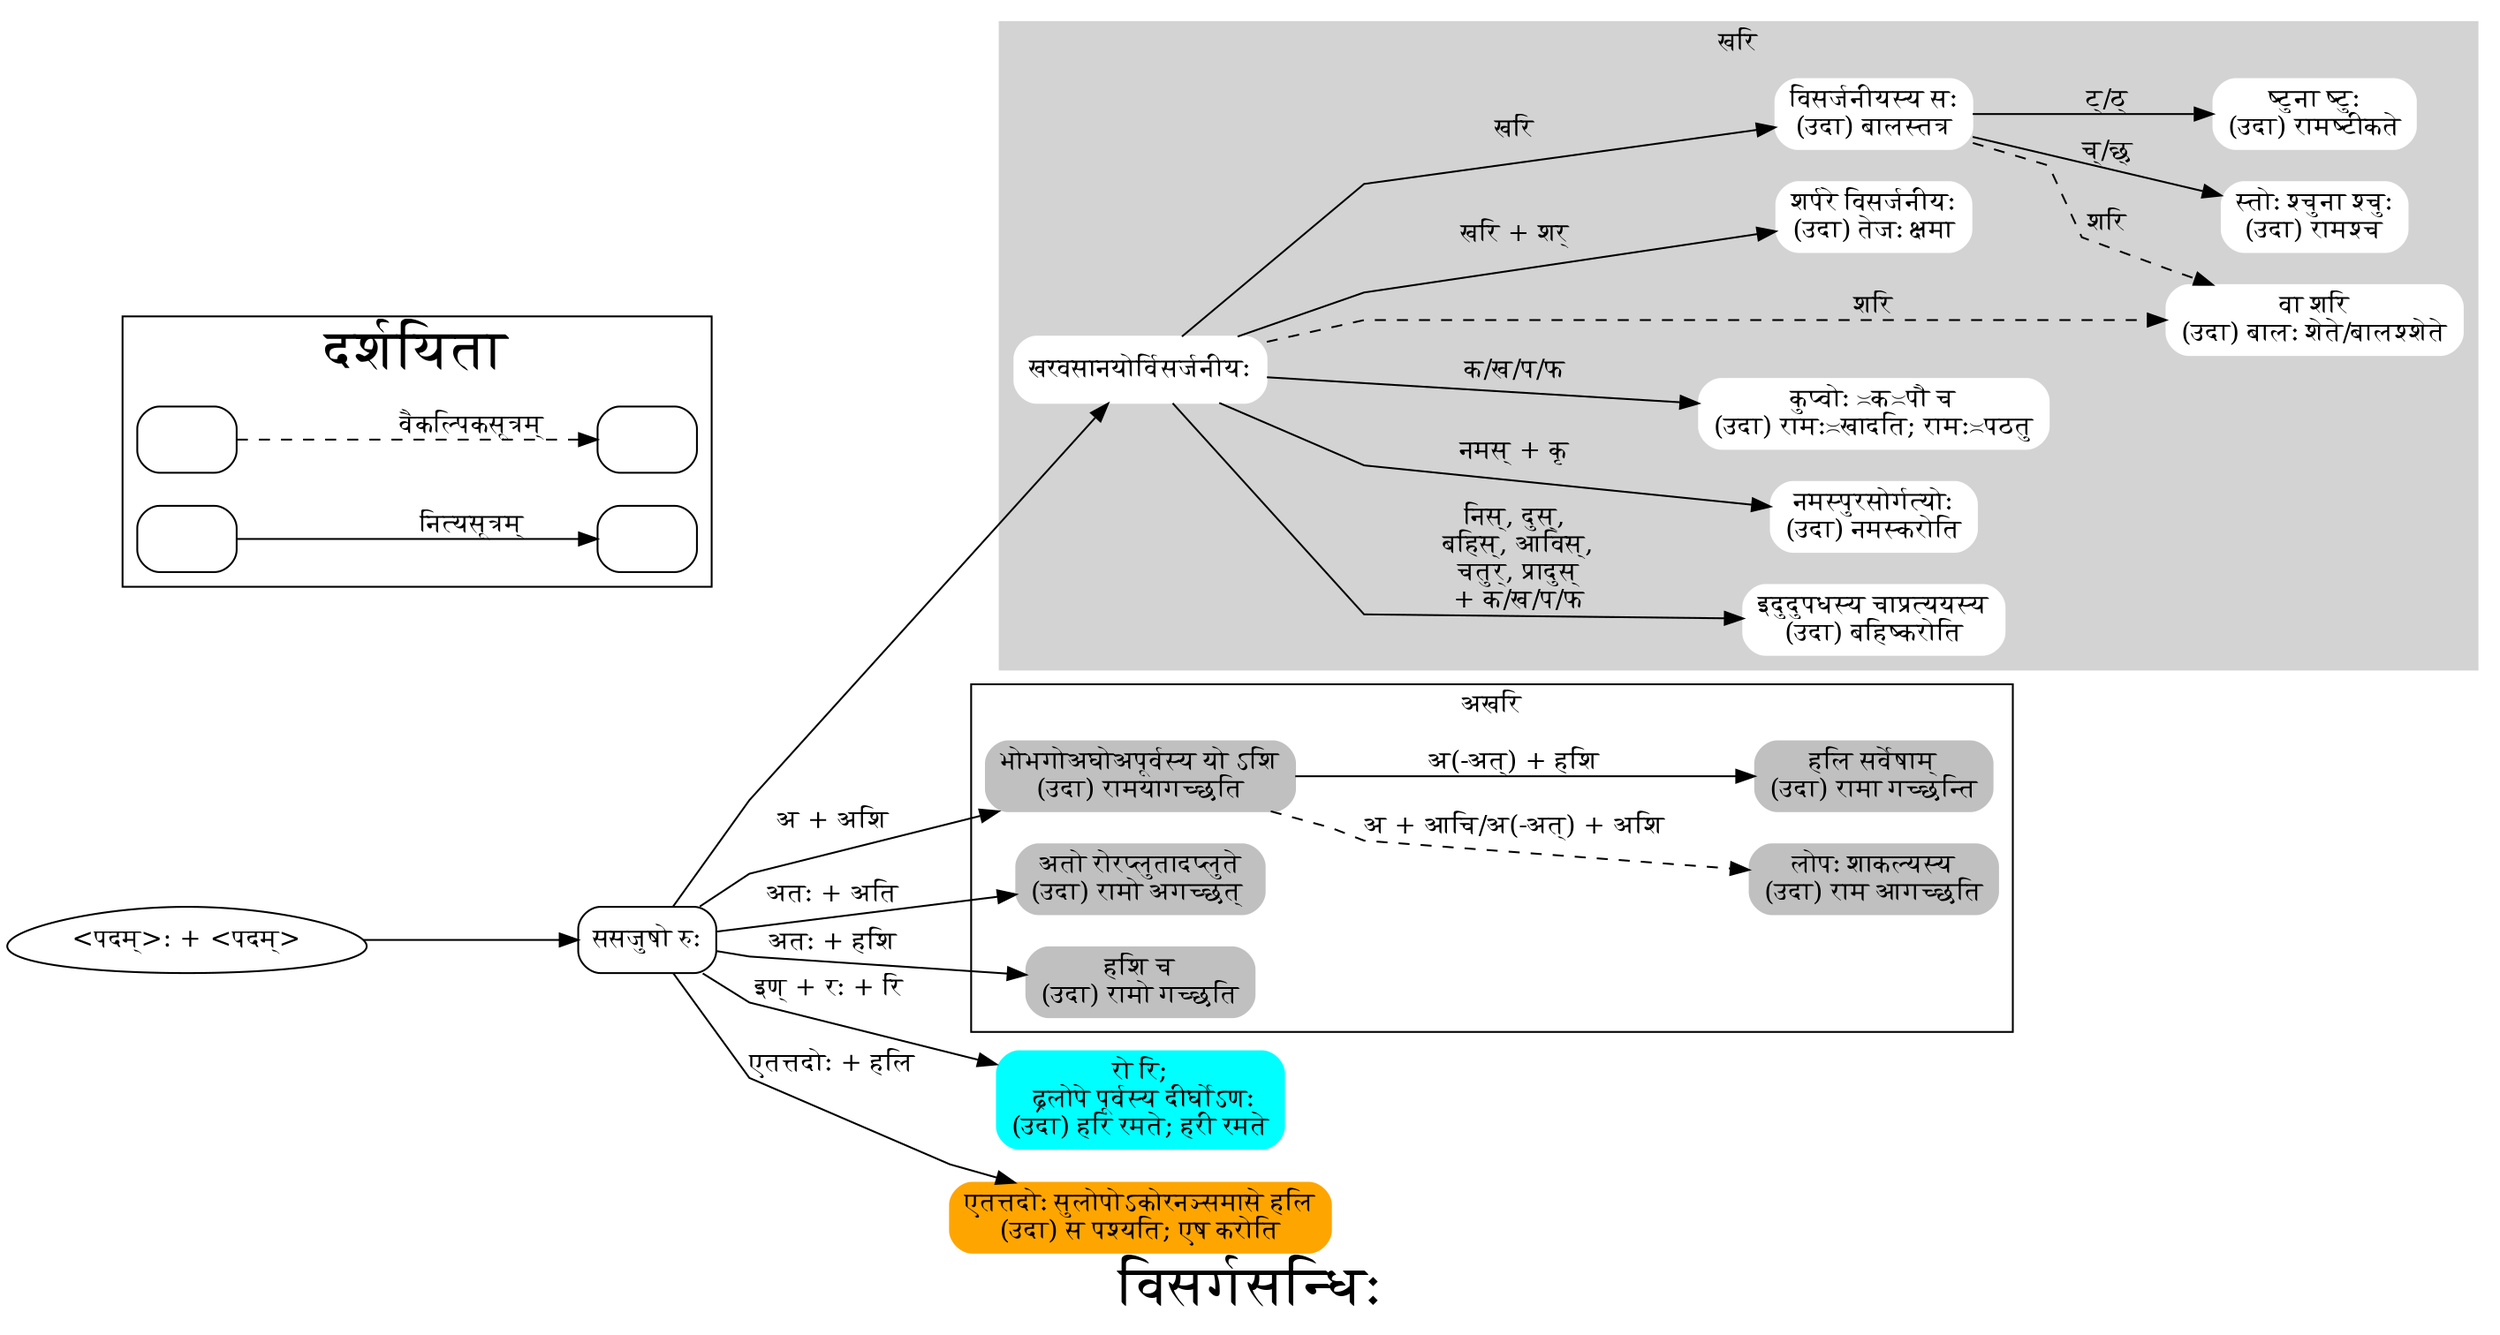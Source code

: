 digraph G {
        label="विसर्गसन्धिः";
        node [shape=box,
	      style=rounded];
        fontsize=30.0;
        rankdir=LR;
        splines=polyline;
        subgraph cluster_0 {
                label="खरि";
                fontsize = 14.0;
                style=filled;
                color=lightgrey;
                node [style="filled,rounded",
		      color=white];
                a0 [label="खरवसानयोर्विसर्जनीयः",
		    href="http://avg-sanskrit.org/sutras/8-3-15.html"];
                a6 [label="इदुदुपधस्य चाप्रत्ययस्य\n(उदा) बहिष्करोति"];
                a5 [label="नमस्पुरसोर्गत्योः\n(उदा) नमस्करोति"];
                a4 [label="कुप्वोः ≍क≍पौ च\n(उदा) रामः≍खादति; रामः≍पठतु"];
                a3 [label="वा शरि\n(उदा) बालः शेते/बालश्शेते"];
                a2 [label="शर्परे विसर्जनीयः\n(उदा) तेजः क्षमा"];
                a1 [label="विसर्जनीयस्य सः\n(उदा) बालस्तत्र",
		    href="http://avg-sanskrit.org/sutras/8-3-34.html"];
                a7 [label="स्तोः श्चुना श्चुः\n(उदा) रामश्च"];
                a8 [label="ष्टुना ष्टुः\n(उदा) रामष्टीकते"];
                a0 -> a1 [label="खरि"];
                a0 -> a2 [label="\nखरि + शर्"];
                a0 -> a3 [label="शरि",
			  style=dashed];
                a0 -> a4 [label="\nक/ख/प/फ"];
                a0 -> a5 [label="\nनमस् + कृ"];
                a0 -> a6 [label="निस्, दुस्,\n बहिस्, आविस्,\n चतुर्, प्रादुस्\n + क/ख/प/फ"];
                a1 -> a3 [label="\nशरि", style=dashed];
                a1 -> a7 [label="च्/छ्"];
                a1 -> a8 [label="ट्/ठ्"];
        }

        subgraph cluster_1 {
                label="अखरि";
                fontsize = 14.0;
                node [style="filled,rounded", color=grey];
                b0 [label="भोभगोअघोअपूर्वस्य यो ऽशि\n(उदा) रामयागच्छति"];
                b1 [label="अतो रोरप्लुतादप्लुते\n(उदा) रामो अगच्छत् "];
                b2 [label="हशि च\n(उदा) रामो गच्छति"];
                b3 [label="लोपः शाकल्यस्य\n(उदा) राम आगच्छति"];
                b4 [label="हलि सर्वेषाम्\n(उदा) रामा गच्छन्ति"];
                b0 -> b3 [label="\nअ + आचि/अ(-अत्) + अशि"; style=dashed];
                b0 -> b4 [label="अ(-अत्) + हशि"];
        }

        c0 [label="रो रि;\n ढ्रलोपे पूर्वस्य दीर्घोऽणः\n(उदा) हरि रमते; हरी रमते",
	    color=cyan,
	    style="filled,rounded"];
        d0 [label="एतत्तदोः सुलोपोऽकोरनञ्समासे हलि\n(उदा) स पश्यति; एष करोति",
	    color=orange,
	    style="filled,rounded"];

        start0 [label="<पदम्>: + <पदम्>"];
        start1 [label="ससजुषो रुः",
		href="http://avg-sanskrit.org/sutras/8-2-66.html"];
        start0 -> start1;
        start1 -> a0;
        start1 -> b0 [label="अ + अशि"];
        start1 -> b1 [label="अतः + अति"];
        start1 -> b2 [label="अतः + हशि"];
        start1 -> c0 [label="इण्‌ + रः + रि "];
        start1 -> d0 [label="एतत्तदोः + हलि"];

        start0 [shape=egg];

        subgraph cluster_leg {
                label="दर्शयिता";
                legend1 [label=""];
                legend2 [label=""];
                legend3 [label=""];
                legend4 [label=""];
                legend1 -> legend2 [label="वैकल्पिकसूत्रम्",
				    style=dashed];
                legend3 -> legend4 [label="नित्यसूत्रम्"];
        }
}
